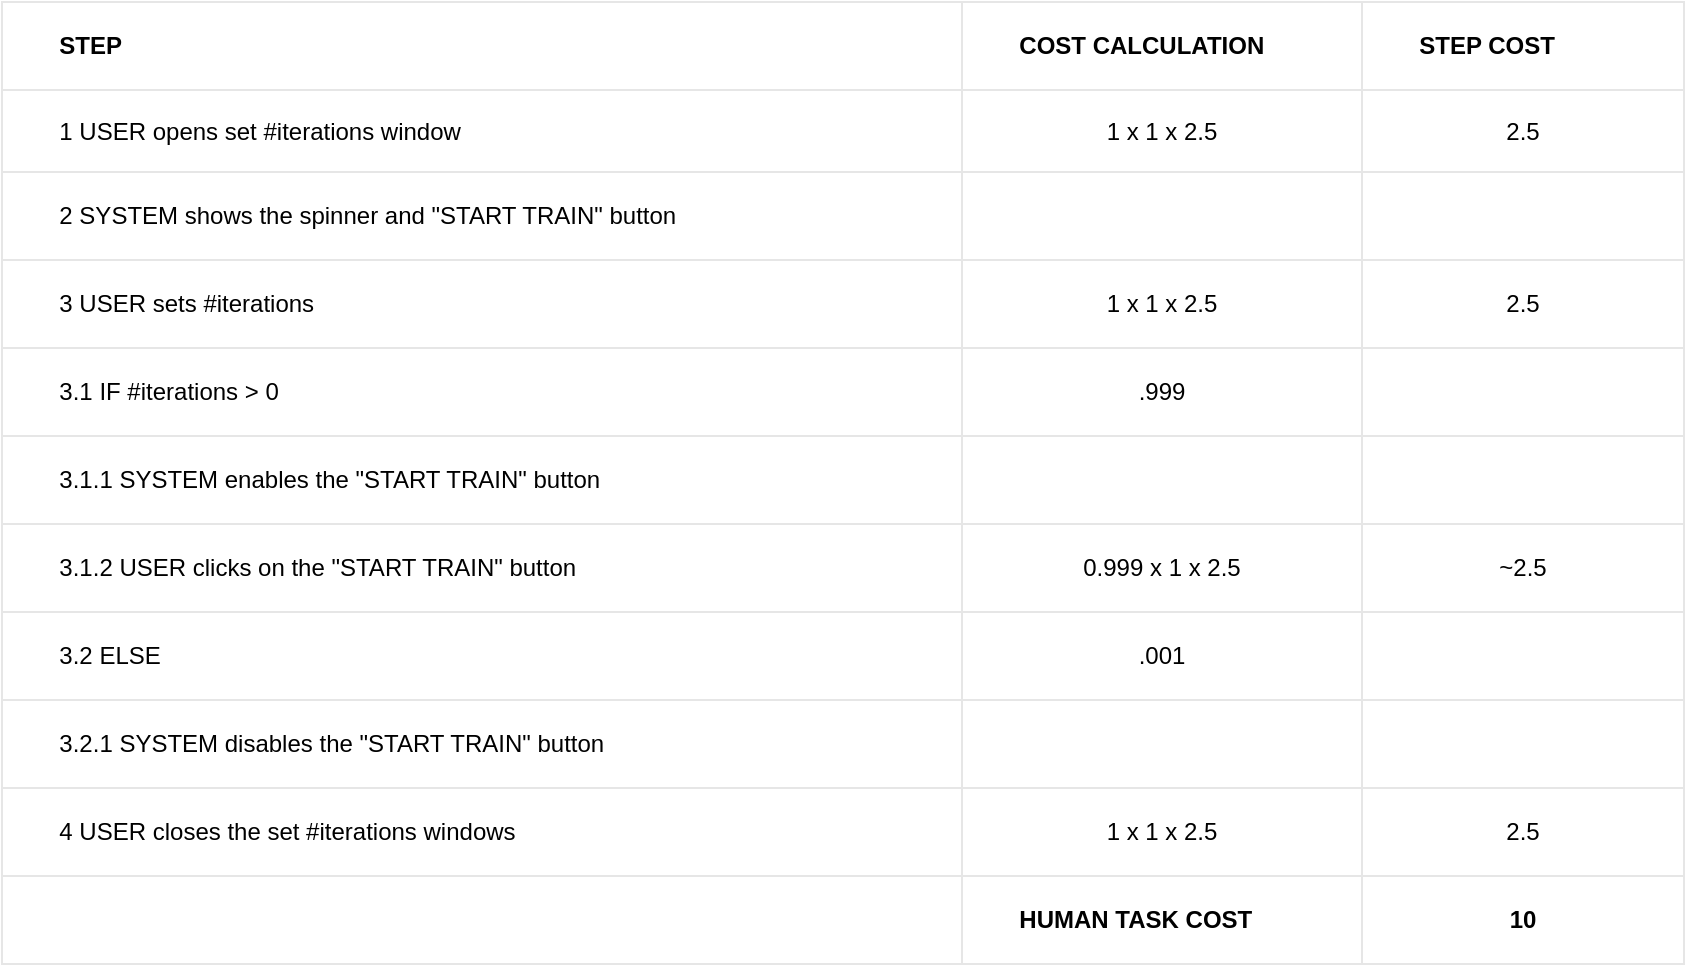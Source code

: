 <mxfile>
    <diagram name="Page-1" id="dpSzTjp27l3Y4wRQzpri">
        <mxGraphModel dx="1519" dy="1596" grid="1" gridSize="10" guides="1" tooltips="1" connect="1" arrows="1" fold="1" page="1" pageScale="1" pageWidth="827" pageHeight="1169" math="0" shadow="0">
            <root>
                <mxCell id="0"/>
                <mxCell id="1" parent="0"/>
                <mxCell id="aeb6ncdT7JwG7wCMBw5e-1" value="" style="childLayout=tableLayout;recursiveResize=0;shadow=0;strokeColor=#E6E6E6;align=center;" parent="1" vertex="1">
                    <mxGeometry x="-576" y="-90" width="841" height="481" as="geometry"/>
                </mxCell>
                <mxCell id="aeb6ncdT7JwG7wCMBw5e-2" value="" style="shape=tableRow;horizontal=0;startSize=0;swimlaneHead=0;swimlaneBody=0;top=0;left=0;bottom=0;right=0;dropTarget=0;collapsible=0;recursiveResize=0;expand=0;fontStyle=0;fillColor=none;strokeColor=inherit;" parent="aeb6ncdT7JwG7wCMBw5e-1" vertex="1">
                    <mxGeometry width="841" height="44" as="geometry"/>
                </mxCell>
                <mxCell id="aeb6ncdT7JwG7wCMBw5e-3" value="&lt;span style=&quot;white-space: pre;&quot;&gt;&#9;&lt;/span&gt;STEP" style="connectable=0;recursiveResize=0;strokeColor=inherit;fillColor=none;align=left;whiteSpace=wrap;html=1;fontStyle=1" parent="aeb6ncdT7JwG7wCMBw5e-2" vertex="1">
                    <mxGeometry width="480" height="44" as="geometry">
                        <mxRectangle width="480" height="44" as="alternateBounds"/>
                    </mxGeometry>
                </mxCell>
                <mxCell id="aeb6ncdT7JwG7wCMBw5e-4" value="&lt;span style=&quot;white-space: pre;&quot;&gt;&#9;&lt;/span&gt;COST CALCULATION" style="connectable=0;recursiveResize=0;strokeColor=inherit;fillColor=none;align=left;whiteSpace=wrap;html=1;fontStyle=1" parent="aeb6ncdT7JwG7wCMBw5e-2" vertex="1">
                    <mxGeometry x="480" width="200" height="44" as="geometry">
                        <mxRectangle width="200" height="44" as="alternateBounds"/>
                    </mxGeometry>
                </mxCell>
                <mxCell id="aeb6ncdT7JwG7wCMBw5e-5" value="&lt;span style=&quot;white-space: pre;&quot;&gt;&#9;&lt;/span&gt;STEP COST" style="connectable=0;recursiveResize=0;strokeColor=inherit;fillColor=none;align=left;whiteSpace=wrap;html=1;fontStyle=1" parent="aeb6ncdT7JwG7wCMBw5e-2" vertex="1">
                    <mxGeometry x="680" width="161" height="44" as="geometry">
                        <mxRectangle width="161" height="44" as="alternateBounds"/>
                    </mxGeometry>
                </mxCell>
                <mxCell id="aeb6ncdT7JwG7wCMBw5e-6" style="shape=tableRow;horizontal=0;startSize=0;swimlaneHead=0;swimlaneBody=0;top=0;left=0;bottom=0;right=0;dropTarget=0;collapsible=0;recursiveResize=0;expand=0;fontStyle=0;fillColor=none;strokeColor=inherit;align=left;" parent="aeb6ncdT7JwG7wCMBw5e-1" vertex="1">
                    <mxGeometry y="44" width="841" height="41" as="geometry"/>
                </mxCell>
                <mxCell id="aeb6ncdT7JwG7wCMBw5e-7" value="&lt;span style=&quot;white-space: pre;&quot;&gt;&#9;&lt;/span&gt;1 USER opens set #iterations window&amp;nbsp;" style="connectable=0;recursiveResize=0;strokeColor=inherit;fillColor=none;align=left;whiteSpace=wrap;html=1;" parent="aeb6ncdT7JwG7wCMBw5e-6" vertex="1">
                    <mxGeometry width="480" height="41" as="geometry">
                        <mxRectangle width="480" height="41" as="alternateBounds"/>
                    </mxGeometry>
                </mxCell>
                <mxCell id="aeb6ncdT7JwG7wCMBw5e-8" value="1 x 1 x 2.5" style="connectable=0;recursiveResize=0;strokeColor=inherit;fillColor=none;align=center;whiteSpace=wrap;html=1;" parent="aeb6ncdT7JwG7wCMBw5e-6" vertex="1">
                    <mxGeometry x="480" width="200" height="41" as="geometry">
                        <mxRectangle width="200" height="41" as="alternateBounds"/>
                    </mxGeometry>
                </mxCell>
                <mxCell id="aeb6ncdT7JwG7wCMBw5e-9" value="2.5" style="connectable=0;recursiveResize=0;strokeColor=inherit;fillColor=none;align=center;whiteSpace=wrap;html=1;" parent="aeb6ncdT7JwG7wCMBw5e-6" vertex="1">
                    <mxGeometry x="680" width="161" height="41" as="geometry">
                        <mxRectangle width="161" height="41" as="alternateBounds"/>
                    </mxGeometry>
                </mxCell>
                <mxCell id="aeb6ncdT7JwG7wCMBw5e-10" style="shape=tableRow;horizontal=0;startSize=0;swimlaneHead=0;swimlaneBody=0;top=0;left=0;bottom=0;right=0;dropTarget=0;collapsible=0;recursiveResize=0;expand=0;fontStyle=0;fillColor=none;strokeColor=inherit;" parent="aeb6ncdT7JwG7wCMBw5e-1" vertex="1">
                    <mxGeometry y="85" width="841" height="44" as="geometry"/>
                </mxCell>
                <mxCell id="aeb6ncdT7JwG7wCMBw5e-11" value="&lt;span style=&quot;white-space: pre;&quot;&gt;&#9;&lt;/span&gt;2 SYSTEM shows the spinner and &quot;START TRAIN&quot; button" style="connectable=0;recursiveResize=0;strokeColor=inherit;fillColor=none;align=left;whiteSpace=wrap;html=1;" parent="aeb6ncdT7JwG7wCMBw5e-10" vertex="1">
                    <mxGeometry width="480" height="44" as="geometry">
                        <mxRectangle width="480" height="44" as="alternateBounds"/>
                    </mxGeometry>
                </mxCell>
                <mxCell id="aeb6ncdT7JwG7wCMBw5e-12" value="" style="connectable=0;recursiveResize=0;strokeColor=inherit;fillColor=none;align=left;whiteSpace=wrap;html=1;" parent="aeb6ncdT7JwG7wCMBw5e-10" vertex="1">
                    <mxGeometry x="480" width="200" height="44" as="geometry">
                        <mxRectangle width="200" height="44" as="alternateBounds"/>
                    </mxGeometry>
                </mxCell>
                <mxCell id="aeb6ncdT7JwG7wCMBw5e-13" value="" style="connectable=0;recursiveResize=0;strokeColor=inherit;fillColor=none;align=left;whiteSpace=wrap;html=1;" parent="aeb6ncdT7JwG7wCMBw5e-10" vertex="1">
                    <mxGeometry x="680" width="161" height="44" as="geometry">
                        <mxRectangle width="161" height="44" as="alternateBounds"/>
                    </mxGeometry>
                </mxCell>
                <mxCell id="aeb6ncdT7JwG7wCMBw5e-14" style="shape=tableRow;horizontal=0;startSize=0;swimlaneHead=0;swimlaneBody=0;top=0;left=0;bottom=0;right=0;dropTarget=0;collapsible=0;recursiveResize=0;expand=0;fontStyle=0;fillColor=none;strokeColor=inherit;" parent="aeb6ncdT7JwG7wCMBw5e-1" vertex="1">
                    <mxGeometry y="129" width="841" height="44" as="geometry"/>
                </mxCell>
                <mxCell id="aeb6ncdT7JwG7wCMBw5e-15" value="&lt;span style=&quot;&quot;&gt;&lt;span style=&quot;white-space: pre;&quot;&gt;&amp;nbsp;&lt;span style=&quot;white-space: pre;&quot;&gt;&#9;&lt;/span&gt;&lt;/span&gt;&lt;/span&gt;3 USER sets #iterations" style="connectable=0;recursiveResize=0;strokeColor=inherit;fillColor=none;align=left;whiteSpace=wrap;html=1;" parent="aeb6ncdT7JwG7wCMBw5e-14" vertex="1">
                    <mxGeometry width="480" height="44" as="geometry">
                        <mxRectangle width="480" height="44" as="alternateBounds"/>
                    </mxGeometry>
                </mxCell>
                <mxCell id="aeb6ncdT7JwG7wCMBw5e-16" value="1 x 1 x 2.5" style="connectable=0;recursiveResize=0;strokeColor=inherit;fillColor=none;align=center;whiteSpace=wrap;html=1;" parent="aeb6ncdT7JwG7wCMBw5e-14" vertex="1">
                    <mxGeometry x="480" width="200" height="44" as="geometry">
                        <mxRectangle width="200" height="44" as="alternateBounds"/>
                    </mxGeometry>
                </mxCell>
                <mxCell id="aeb6ncdT7JwG7wCMBw5e-17" value="2.5" style="connectable=0;recursiveResize=0;strokeColor=inherit;fillColor=none;align=center;whiteSpace=wrap;html=1;" parent="aeb6ncdT7JwG7wCMBw5e-14" vertex="1">
                    <mxGeometry x="680" width="161" height="44" as="geometry">
                        <mxRectangle width="161" height="44" as="alternateBounds"/>
                    </mxGeometry>
                </mxCell>
                <mxCell id="aeb6ncdT7JwG7wCMBw5e-61" style="shape=tableRow;horizontal=0;startSize=0;swimlaneHead=0;swimlaneBody=0;top=0;left=0;bottom=0;right=0;dropTarget=0;collapsible=0;recursiveResize=0;expand=0;fontStyle=0;fillColor=none;strokeColor=inherit;" parent="aeb6ncdT7JwG7wCMBw5e-1" vertex="1">
                    <mxGeometry y="173" width="841" height="44" as="geometry"/>
                </mxCell>
                <mxCell id="aeb6ncdT7JwG7wCMBw5e-62" value="&lt;span style=&quot;white-space: pre;&quot;&gt;&#9;&lt;/span&gt;3.1 IF #iterations &amp;gt; 0" style="connectable=0;recursiveResize=0;strokeColor=inherit;fillColor=none;align=left;whiteSpace=wrap;html=1;" parent="aeb6ncdT7JwG7wCMBw5e-61" vertex="1">
                    <mxGeometry width="480" height="44" as="geometry">
                        <mxRectangle width="480" height="44" as="alternateBounds"/>
                    </mxGeometry>
                </mxCell>
                <mxCell id="aeb6ncdT7JwG7wCMBw5e-63" value=".999" style="connectable=0;recursiveResize=0;strokeColor=inherit;fillColor=none;align=center;whiteSpace=wrap;html=1;" parent="aeb6ncdT7JwG7wCMBw5e-61" vertex="1">
                    <mxGeometry x="480" width="200" height="44" as="geometry">
                        <mxRectangle width="200" height="44" as="alternateBounds"/>
                    </mxGeometry>
                </mxCell>
                <mxCell id="aeb6ncdT7JwG7wCMBw5e-64" style="connectable=0;recursiveResize=0;strokeColor=inherit;fillColor=none;align=left;whiteSpace=wrap;html=1;" parent="aeb6ncdT7JwG7wCMBw5e-61" vertex="1">
                    <mxGeometry x="680" width="161" height="44" as="geometry">
                        <mxRectangle width="161" height="44" as="alternateBounds"/>
                    </mxGeometry>
                </mxCell>
                <mxCell id="aeb6ncdT7JwG7wCMBw5e-65" style="shape=tableRow;horizontal=0;startSize=0;swimlaneHead=0;swimlaneBody=0;top=0;left=0;bottom=0;right=0;dropTarget=0;collapsible=0;recursiveResize=0;expand=0;fontStyle=0;fillColor=none;strokeColor=inherit;" parent="aeb6ncdT7JwG7wCMBw5e-1" vertex="1">
                    <mxGeometry y="217" width="841" height="44" as="geometry"/>
                </mxCell>
                <mxCell id="aeb6ncdT7JwG7wCMBw5e-66" value="&lt;span style=&quot;white-space: pre;&quot;&gt;&#9;&lt;/span&gt;3.1.1 SYSTEM enables the &quot;START TRAIN&quot; button" style="connectable=0;recursiveResize=0;strokeColor=inherit;fillColor=none;align=left;whiteSpace=wrap;html=1;" parent="aeb6ncdT7JwG7wCMBw5e-65" vertex="1">
                    <mxGeometry width="480" height="44" as="geometry">
                        <mxRectangle width="480" height="44" as="alternateBounds"/>
                    </mxGeometry>
                </mxCell>
                <mxCell id="aeb6ncdT7JwG7wCMBw5e-67" style="connectable=0;recursiveResize=0;strokeColor=inherit;fillColor=none;align=left;whiteSpace=wrap;html=1;" parent="aeb6ncdT7JwG7wCMBw5e-65" vertex="1">
                    <mxGeometry x="480" width="200" height="44" as="geometry">
                        <mxRectangle width="200" height="44" as="alternateBounds"/>
                    </mxGeometry>
                </mxCell>
                <mxCell id="aeb6ncdT7JwG7wCMBw5e-68" style="connectable=0;recursiveResize=0;strokeColor=inherit;fillColor=none;align=left;whiteSpace=wrap;html=1;" parent="aeb6ncdT7JwG7wCMBw5e-65" vertex="1">
                    <mxGeometry x="680" width="161" height="44" as="geometry">
                        <mxRectangle width="161" height="44" as="alternateBounds"/>
                    </mxGeometry>
                </mxCell>
                <mxCell id="aeb6ncdT7JwG7wCMBw5e-18" style="shape=tableRow;horizontal=0;startSize=0;swimlaneHead=0;swimlaneBody=0;top=0;left=0;bottom=0;right=0;dropTarget=0;collapsible=0;recursiveResize=0;expand=0;fontStyle=0;fillColor=none;strokeColor=inherit;" parent="aeb6ncdT7JwG7wCMBw5e-1" vertex="1">
                    <mxGeometry y="261" width="841" height="44" as="geometry"/>
                </mxCell>
                <mxCell id="aeb6ncdT7JwG7wCMBw5e-19" value="&lt;span style=&quot;&quot;&gt;&lt;span style=&quot;white-space: pre;&quot;&gt;&amp;nbsp;&amp;nbsp;&amp;nbsp;&amp;nbsp;&lt;span style=&quot;white-space: pre;&quot;&gt;&#9;&lt;/span&gt;&lt;/span&gt;&lt;/span&gt;3.1.2 USER clicks on the &quot;START TRAIN&quot; button" style="connectable=0;recursiveResize=0;strokeColor=inherit;fillColor=none;align=left;whiteSpace=wrap;html=1;" parent="aeb6ncdT7JwG7wCMBw5e-18" vertex="1">
                    <mxGeometry width="480" height="44" as="geometry">
                        <mxRectangle width="480" height="44" as="alternateBounds"/>
                    </mxGeometry>
                </mxCell>
                <mxCell id="aeb6ncdT7JwG7wCMBw5e-20" value="0.999 x 1 x 2.5" style="connectable=0;recursiveResize=0;strokeColor=inherit;fillColor=none;align=center;whiteSpace=wrap;html=1;" parent="aeb6ncdT7JwG7wCMBw5e-18" vertex="1">
                    <mxGeometry x="480" width="200" height="44" as="geometry">
                        <mxRectangle width="200" height="44" as="alternateBounds"/>
                    </mxGeometry>
                </mxCell>
                <mxCell id="aeb6ncdT7JwG7wCMBw5e-21" value="~2.5" style="connectable=0;recursiveResize=0;strokeColor=inherit;fillColor=none;align=center;whiteSpace=wrap;html=1;" parent="aeb6ncdT7JwG7wCMBw5e-18" vertex="1">
                    <mxGeometry x="680" width="161" height="44" as="geometry">
                        <mxRectangle width="161" height="44" as="alternateBounds"/>
                    </mxGeometry>
                </mxCell>
                <mxCell id="aeb6ncdT7JwG7wCMBw5e-69" style="shape=tableRow;horizontal=0;startSize=0;swimlaneHead=0;swimlaneBody=0;top=0;left=0;bottom=0;right=0;dropTarget=0;collapsible=0;recursiveResize=0;expand=0;fontStyle=0;fillColor=none;strokeColor=inherit;" parent="aeb6ncdT7JwG7wCMBw5e-1" vertex="1">
                    <mxGeometry y="305" width="841" height="44" as="geometry"/>
                </mxCell>
                <mxCell id="aeb6ncdT7JwG7wCMBw5e-70" value="&lt;span style=&quot;white-space: pre;&quot;&gt;&#9;&lt;/span&gt;3.2 ELSE" style="connectable=0;recursiveResize=0;strokeColor=inherit;fillColor=none;align=left;whiteSpace=wrap;html=1;" parent="aeb6ncdT7JwG7wCMBw5e-69" vertex="1">
                    <mxGeometry width="480" height="44" as="geometry">
                        <mxRectangle width="480" height="44" as="alternateBounds"/>
                    </mxGeometry>
                </mxCell>
                <mxCell id="aeb6ncdT7JwG7wCMBw5e-71" value=".001" style="connectable=0;recursiveResize=0;strokeColor=inherit;fillColor=none;align=center;whiteSpace=wrap;html=1;" parent="aeb6ncdT7JwG7wCMBw5e-69" vertex="1">
                    <mxGeometry x="480" width="200" height="44" as="geometry">
                        <mxRectangle width="200" height="44" as="alternateBounds"/>
                    </mxGeometry>
                </mxCell>
                <mxCell id="aeb6ncdT7JwG7wCMBw5e-72" style="connectable=0;recursiveResize=0;strokeColor=inherit;fillColor=none;align=left;whiteSpace=wrap;html=1;" parent="aeb6ncdT7JwG7wCMBw5e-69" vertex="1">
                    <mxGeometry x="680" width="161" height="44" as="geometry">
                        <mxRectangle width="161" height="44" as="alternateBounds"/>
                    </mxGeometry>
                </mxCell>
                <mxCell id="aeb6ncdT7JwG7wCMBw5e-73" style="shape=tableRow;horizontal=0;startSize=0;swimlaneHead=0;swimlaneBody=0;top=0;left=0;bottom=0;right=0;dropTarget=0;collapsible=0;recursiveResize=0;expand=0;fontStyle=0;fillColor=none;strokeColor=inherit;" parent="aeb6ncdT7JwG7wCMBw5e-1" vertex="1">
                    <mxGeometry y="349" width="841" height="44" as="geometry"/>
                </mxCell>
                <mxCell id="aeb6ncdT7JwG7wCMBw5e-74" value="&lt;span style=&quot;&quot;&gt;&lt;span style=&quot;white-space: pre;&quot;&gt;&amp;nbsp;&amp;nbsp;&amp;nbsp;&amp;nbsp;&lt;span style=&quot;white-space: pre;&quot;&gt;&#9;&lt;/span&gt;&lt;/span&gt;&lt;/span&gt;3.2.1 SYSTEM disables the &quot;START TRAIN&quot; button" style="connectable=0;recursiveResize=0;strokeColor=inherit;fillColor=none;align=left;whiteSpace=wrap;html=1;" parent="aeb6ncdT7JwG7wCMBw5e-73" vertex="1">
                    <mxGeometry width="480" height="44" as="geometry">
                        <mxRectangle width="480" height="44" as="alternateBounds"/>
                    </mxGeometry>
                </mxCell>
                <mxCell id="aeb6ncdT7JwG7wCMBw5e-75" style="connectable=0;recursiveResize=0;strokeColor=inherit;fillColor=none;align=left;whiteSpace=wrap;html=1;" parent="aeb6ncdT7JwG7wCMBw5e-73" vertex="1">
                    <mxGeometry x="480" width="200" height="44" as="geometry">
                        <mxRectangle width="200" height="44" as="alternateBounds"/>
                    </mxGeometry>
                </mxCell>
                <mxCell id="aeb6ncdT7JwG7wCMBw5e-76" style="connectable=0;recursiveResize=0;strokeColor=inherit;fillColor=none;align=left;whiteSpace=wrap;html=1;" parent="aeb6ncdT7JwG7wCMBw5e-73" vertex="1">
                    <mxGeometry x="680" width="161" height="44" as="geometry">
                        <mxRectangle width="161" height="44" as="alternateBounds"/>
                    </mxGeometry>
                </mxCell>
                <mxCell id="aeb6ncdT7JwG7wCMBw5e-77" style="shape=tableRow;horizontal=0;startSize=0;swimlaneHead=0;swimlaneBody=0;top=0;left=0;bottom=0;right=0;dropTarget=0;collapsible=0;recursiveResize=0;expand=0;fontStyle=0;fillColor=none;strokeColor=inherit;" parent="aeb6ncdT7JwG7wCMBw5e-1" vertex="1">
                    <mxGeometry y="393" width="841" height="44" as="geometry"/>
                </mxCell>
                <mxCell id="aeb6ncdT7JwG7wCMBw5e-78" value="&lt;span style=&quot;white-space: pre;&quot;&gt;&#9;&lt;/span&gt;4 USER closes the set #iterations windows" style="connectable=0;recursiveResize=0;strokeColor=inherit;fillColor=none;align=left;whiteSpace=wrap;html=1;" parent="aeb6ncdT7JwG7wCMBw5e-77" vertex="1">
                    <mxGeometry width="480" height="44" as="geometry">
                        <mxRectangle width="480" height="44" as="alternateBounds"/>
                    </mxGeometry>
                </mxCell>
                <mxCell id="aeb6ncdT7JwG7wCMBw5e-79" value="1 x 1 x 2.5" style="connectable=0;recursiveResize=0;strokeColor=inherit;fillColor=none;align=center;whiteSpace=wrap;html=1;" parent="aeb6ncdT7JwG7wCMBw5e-77" vertex="1">
                    <mxGeometry x="480" width="200" height="44" as="geometry">
                        <mxRectangle width="200" height="44" as="alternateBounds"/>
                    </mxGeometry>
                </mxCell>
                <mxCell id="aeb6ncdT7JwG7wCMBw5e-80" value="2.5" style="connectable=0;recursiveResize=0;strokeColor=inherit;fillColor=none;align=center;whiteSpace=wrap;html=1;" parent="aeb6ncdT7JwG7wCMBw5e-77" vertex="1">
                    <mxGeometry x="680" width="161" height="44" as="geometry">
                        <mxRectangle width="161" height="44" as="alternateBounds"/>
                    </mxGeometry>
                </mxCell>
                <mxCell id="aeb6ncdT7JwG7wCMBw5e-22" style="shape=tableRow;horizontal=0;startSize=0;swimlaneHead=0;swimlaneBody=0;top=0;left=0;bottom=0;right=0;dropTarget=0;collapsible=0;recursiveResize=0;expand=0;fontStyle=0;fillColor=none;strokeColor=inherit;" parent="aeb6ncdT7JwG7wCMBw5e-1" vertex="1">
                    <mxGeometry y="437" width="841" height="44" as="geometry"/>
                </mxCell>
                <mxCell id="aeb6ncdT7JwG7wCMBw5e-23" value="" style="connectable=0;recursiveResize=0;strokeColor=inherit;fillColor=none;align=left;whiteSpace=wrap;html=1;" parent="aeb6ncdT7JwG7wCMBw5e-22" vertex="1">
                    <mxGeometry width="480" height="44" as="geometry">
                        <mxRectangle width="480" height="44" as="alternateBounds"/>
                    </mxGeometry>
                </mxCell>
                <mxCell id="aeb6ncdT7JwG7wCMBw5e-24" value="&#9;&lt;span style=&quot;font-weight: 700;&quot;&gt;&lt;span style=&quot;white-space: pre;&quot;&gt;&#9;&lt;/span&gt;HUMAN TASK COST&lt;/span&gt;" style="connectable=0;recursiveResize=0;strokeColor=inherit;fillColor=none;align=left;whiteSpace=wrap;html=1;" parent="aeb6ncdT7JwG7wCMBw5e-22" vertex="1">
                    <mxGeometry x="480" width="200" height="44" as="geometry">
                        <mxRectangle width="200" height="44" as="alternateBounds"/>
                    </mxGeometry>
                </mxCell>
                <mxCell id="aeb6ncdT7JwG7wCMBw5e-25" value="&lt;b&gt;10&lt;/b&gt;" style="connectable=0;recursiveResize=0;strokeColor=inherit;fillColor=none;align=center;whiteSpace=wrap;html=1;" parent="aeb6ncdT7JwG7wCMBw5e-22" vertex="1">
                    <mxGeometry x="680" width="161" height="44" as="geometry">
                        <mxRectangle width="161" height="44" as="alternateBounds"/>
                    </mxGeometry>
                </mxCell>
            </root>
        </mxGraphModel>
    </diagram>
</mxfile>
